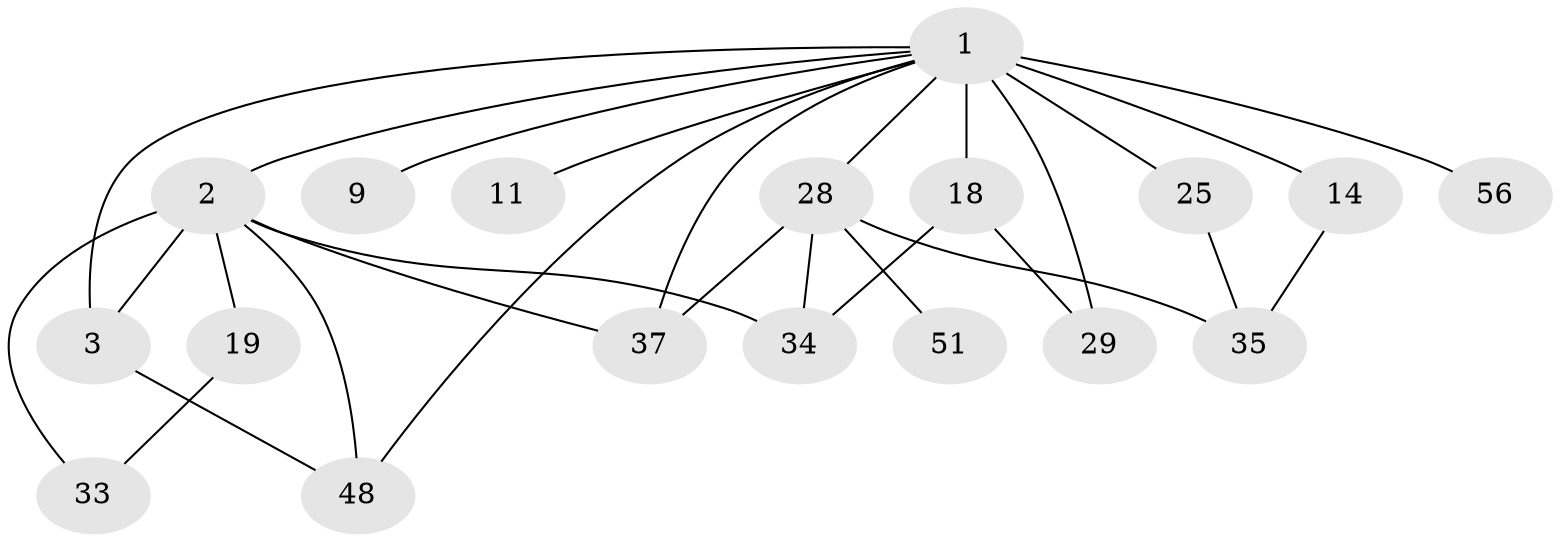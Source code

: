 // original degree distribution, {7: 0.016129032258064516, 5: 0.03225806451612903, 3: 0.3064516129032258, 9: 0.016129032258064516, 1: 0.20967741935483872, 4: 0.11290322580645161, 2: 0.3064516129032258}
// Generated by graph-tools (version 1.1) at 2025/17/03/04/25 18:17:08]
// undirected, 18 vertices, 28 edges
graph export_dot {
graph [start="1"]
  node [color=gray90,style=filled];
  1 [super="+4+13+10"];
  2 [super="+7+12+22"];
  3 [super="+23+60"];
  9;
  11 [super="+49"];
  14 [super="+57+42"];
  18 [super="+21+45"];
  19 [super="+24"];
  25 [super="+32+46"];
  28 [super="+47+31"];
  29 [super="+36"];
  33 [super="+50+38"];
  34 [super="+44"];
  35;
  37 [super="+58"];
  48 [super="+59"];
  51;
  56;
  1 -- 2;
  1 -- 3 [weight=2];
  1 -- 14 [weight=4];
  1 -- 9;
  1 -- 11;
  1 -- 48;
  1 -- 18 [weight=2];
  1 -- 28;
  1 -- 37;
  1 -- 29;
  1 -- 56;
  1 -- 25;
  2 -- 3;
  2 -- 19;
  2 -- 48;
  2 -- 33;
  2 -- 37;
  2 -- 34;
  3 -- 48;
  14 -- 35;
  18 -- 29;
  18 -- 34;
  19 -- 33;
  25 -- 35;
  28 -- 37;
  28 -- 51 [weight=2];
  28 -- 35;
  28 -- 34;
}
